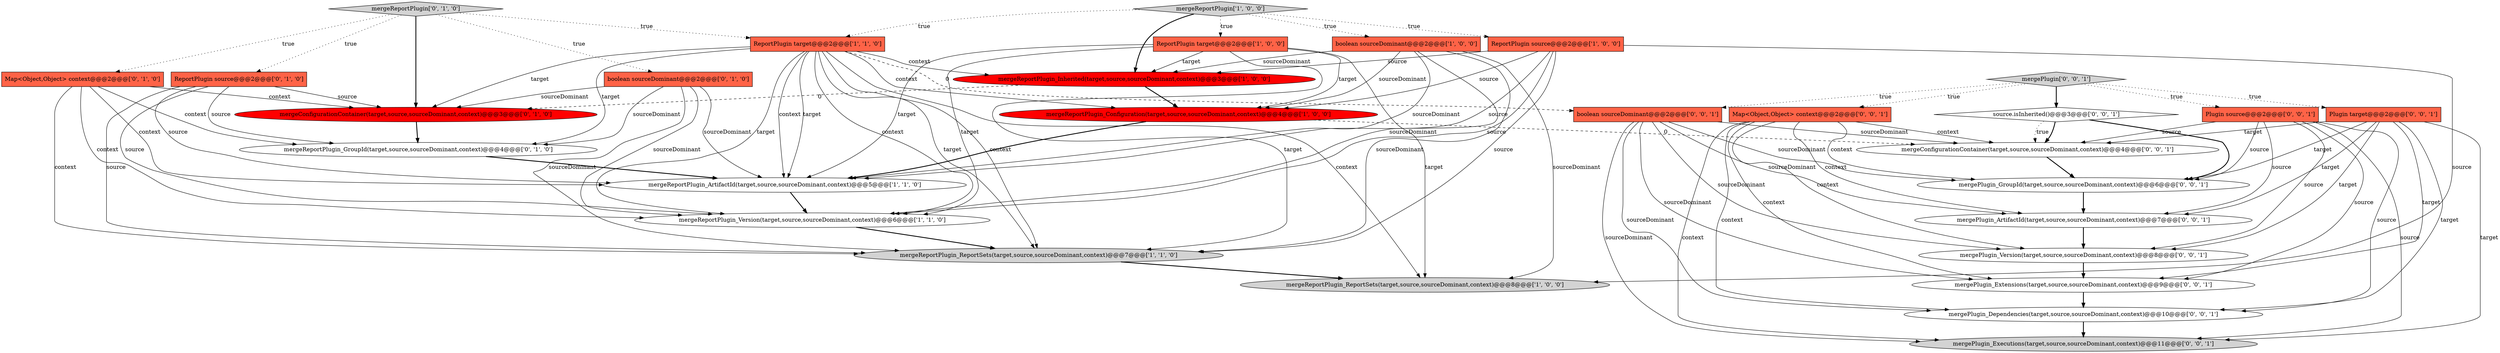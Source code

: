 digraph {
16 [style = filled, label = "mergeReportPlugin['0', '1', '0']", fillcolor = lightgray, shape = diamond image = "AAA0AAABBB2BBB"];
18 [style = filled, label = "mergePlugin_Extensions(target,source,sourceDominant,context)@@@9@@@['0', '0', '1']", fillcolor = white, shape = ellipse image = "AAA0AAABBB3BBB"];
12 [style = filled, label = "Map<Object,Object> context@@@2@@@['0', '1', '0']", fillcolor = tomato, shape = box image = "AAA0AAABBB2BBB"];
3 [style = filled, label = "ReportPlugin source@@@2@@@['1', '0', '0']", fillcolor = tomato, shape = box image = "AAA0AAABBB1BBB"];
10 [style = filled, label = "mergeReportPlugin_Inherited(target,source,sourceDominant,context)@@@3@@@['1', '0', '0']", fillcolor = red, shape = ellipse image = "AAA1AAABBB1BBB"];
13 [style = filled, label = "mergeReportPlugin_GroupId(target,source,sourceDominant,context)@@@4@@@['0', '1', '0']", fillcolor = white, shape = ellipse image = "AAA0AAABBB2BBB"];
19 [style = filled, label = "mergePlugin['0', '0', '1']", fillcolor = lightgray, shape = diamond image = "AAA0AAABBB3BBB"];
8 [style = filled, label = "mergeReportPlugin_ArtifactId(target,source,sourceDominant,context)@@@5@@@['1', '1', '0']", fillcolor = white, shape = ellipse image = "AAA0AAABBB1BBB"];
0 [style = filled, label = "boolean sourceDominant@@@2@@@['1', '0', '0']", fillcolor = tomato, shape = box image = "AAA0AAABBB1BBB"];
20 [style = filled, label = "source.isInherited()@@@3@@@['0', '0', '1']", fillcolor = white, shape = diamond image = "AAA0AAABBB3BBB"];
5 [style = filled, label = "mergeReportPlugin_ReportSets(target,source,sourceDominant,context)@@@7@@@['1', '1', '0']", fillcolor = lightgray, shape = ellipse image = "AAA0AAABBB1BBB"];
21 [style = filled, label = "Plugin source@@@2@@@['0', '0', '1']", fillcolor = tomato, shape = box image = "AAA0AAABBB3BBB"];
22 [style = filled, label = "mergePlugin_ArtifactId(target,source,sourceDominant,context)@@@7@@@['0', '0', '1']", fillcolor = white, shape = ellipse image = "AAA0AAABBB3BBB"];
9 [style = filled, label = "mergeReportPlugin_Version(target,source,sourceDominant,context)@@@6@@@['1', '1', '0']", fillcolor = white, shape = ellipse image = "AAA0AAABBB1BBB"];
28 [style = filled, label = "mergePlugin_Version(target,source,sourceDominant,context)@@@8@@@['0', '0', '1']", fillcolor = white, shape = ellipse image = "AAA0AAABBB3BBB"];
25 [style = filled, label = "mergePlugin_GroupId(target,source,sourceDominant,context)@@@6@@@['0', '0', '1']", fillcolor = white, shape = ellipse image = "AAA0AAABBB3BBB"];
1 [style = filled, label = "mergeReportPlugin['1', '0', '0']", fillcolor = lightgray, shape = diamond image = "AAA0AAABBB1BBB"];
29 [style = filled, label = "mergeConfigurationContainer(target,source,sourceDominant,context)@@@4@@@['0', '0', '1']", fillcolor = white, shape = ellipse image = "AAA0AAABBB3BBB"];
14 [style = filled, label = "boolean sourceDominant@@@2@@@['0', '1', '0']", fillcolor = tomato, shape = box image = "AAA0AAABBB2BBB"];
7 [style = filled, label = "mergeReportPlugin_Configuration(target,source,sourceDominant,context)@@@4@@@['1', '0', '0']", fillcolor = red, shape = ellipse image = "AAA1AAABBB1BBB"];
6 [style = filled, label = "mergeReportPlugin_ReportSets(target,source,sourceDominant,context)@@@8@@@['1', '0', '0']", fillcolor = lightgray, shape = ellipse image = "AAA0AAABBB1BBB"];
11 [style = filled, label = "ReportPlugin source@@@2@@@['0', '1', '0']", fillcolor = tomato, shape = box image = "AAA0AAABBB2BBB"];
27 [style = filled, label = "boolean sourceDominant@@@2@@@['0', '0', '1']", fillcolor = tomato, shape = box image = "AAA0AAABBB3BBB"];
15 [style = filled, label = "mergeConfigurationContainer(target,source,sourceDominant,context)@@@3@@@['0', '1', '0']", fillcolor = red, shape = ellipse image = "AAA1AAABBB2BBB"];
26 [style = filled, label = "Plugin target@@@2@@@['0', '0', '1']", fillcolor = tomato, shape = box image = "AAA0AAABBB3BBB"];
2 [style = filled, label = "ReportPlugin target@@@2@@@['1', '0', '0']", fillcolor = tomato, shape = box image = "AAA0AAABBB1BBB"];
4 [style = filled, label = "ReportPlugin target@@@2@@@['1', '1', '0']", fillcolor = tomato, shape = box image = "AAA0AAABBB1BBB"];
17 [style = filled, label = "mergePlugin_Dependencies(target,source,sourceDominant,context)@@@10@@@['0', '0', '1']", fillcolor = white, shape = ellipse image = "AAA0AAABBB3BBB"];
24 [style = filled, label = "Map<Object,Object> context@@@2@@@['0', '0', '1']", fillcolor = tomato, shape = box image = "AAA0AAABBB3BBB"];
23 [style = filled, label = "mergePlugin_Executions(target,source,sourceDominant,context)@@@11@@@['0', '0', '1']", fillcolor = lightgray, shape = ellipse image = "AAA0AAABBB3BBB"];
25->22 [style = bold, label=""];
27->25 [style = solid, label="sourceDominant"];
21->29 [style = solid, label="source"];
4->9 [style = solid, label="target"];
7->8 [style = bold, label=""];
4->8 [style = solid, label="target"];
0->9 [style = solid, label="sourceDominant"];
1->3 [style = dotted, label="true"];
4->7 [style = solid, label="context"];
0->10 [style = solid, label="sourceDominant"];
14->5 [style = solid, label="sourceDominant"];
2->5 [style = solid, label="target"];
4->10 [style = solid, label="context"];
3->5 [style = solid, label="source"];
9->5 [style = bold, label=""];
14->13 [style = solid, label="sourceDominant"];
24->22 [style = solid, label="context"];
1->0 [style = dotted, label="true"];
26->28 [style = solid, label="target"];
10->15 [style = dashed, label="0"];
15->13 [style = bold, label=""];
27->28 [style = solid, label="sourceDominant"];
28->18 [style = bold, label=""];
14->8 [style = solid, label="sourceDominant"];
4->6 [style = solid, label="context"];
0->8 [style = solid, label="sourceDominant"];
19->20 [style = bold, label=""];
11->8 [style = solid, label="source"];
27->23 [style = solid, label="sourceDominant"];
19->27 [style = dotted, label="true"];
1->4 [style = dotted, label="true"];
19->21 [style = dotted, label="true"];
16->4 [style = dotted, label="true"];
20->25 [style = bold, label=""];
10->7 [style = bold, label=""];
26->29 [style = solid, label="target"];
24->29 [style = solid, label="context"];
27->17 [style = solid, label="sourceDominant"];
26->25 [style = solid, label="target"];
5->6 [style = bold, label=""];
11->15 [style = solid, label="source"];
3->7 [style = solid, label="source"];
3->8 [style = solid, label="source"];
4->9 [style = solid, label="context"];
24->23 [style = solid, label="context"];
27->29 [style = solid, label="sourceDominant"];
21->25 [style = solid, label="source"];
16->14 [style = dotted, label="true"];
14->15 [style = solid, label="sourceDominant"];
26->23 [style = solid, label="target"];
16->11 [style = dotted, label="true"];
3->9 [style = solid, label="source"];
4->13 [style = solid, label="target"];
14->9 [style = solid, label="sourceDominant"];
4->5 [style = solid, label="target"];
24->28 [style = solid, label="context"];
19->26 [style = dotted, label="true"];
4->15 [style = solid, label="target"];
4->8 [style = solid, label="context"];
2->8 [style = solid, label="target"];
21->18 [style = solid, label="source"];
4->27 [style = dashed, label="0"];
22->28 [style = bold, label=""];
26->22 [style = solid, label="target"];
3->6 [style = solid, label="source"];
2->10 [style = solid, label="target"];
21->17 [style = solid, label="source"];
19->24 [style = dotted, label="true"];
24->25 [style = solid, label="context"];
17->23 [style = bold, label=""];
12->8 [style = solid, label="context"];
21->23 [style = solid, label="source"];
24->17 [style = solid, label="context"];
21->28 [style = solid, label="source"];
21->22 [style = solid, label="source"];
2->7 [style = solid, label="target"];
11->13 [style = solid, label="source"];
2->9 [style = solid, label="target"];
3->10 [style = solid, label="source"];
4->5 [style = solid, label="context"];
2->6 [style = solid, label="target"];
12->15 [style = solid, label="context"];
11->9 [style = solid, label="source"];
0->7 [style = solid, label="sourceDominant"];
26->17 [style = solid, label="target"];
11->5 [style = solid, label="source"];
16->15 [style = bold, label=""];
16->12 [style = dotted, label="true"];
27->18 [style = solid, label="sourceDominant"];
20->29 [style = bold, label=""];
18->17 [style = bold, label=""];
0->6 [style = solid, label="sourceDominant"];
12->9 [style = solid, label="context"];
29->25 [style = bold, label=""];
24->18 [style = solid, label="context"];
0->5 [style = solid, label="sourceDominant"];
27->22 [style = solid, label="sourceDominant"];
12->5 [style = solid, label="context"];
20->29 [style = dotted, label="true"];
8->9 [style = bold, label=""];
7->29 [style = dashed, label="0"];
13->8 [style = bold, label=""];
1->2 [style = dotted, label="true"];
26->18 [style = solid, label="target"];
1->10 [style = bold, label=""];
12->13 [style = solid, label="context"];
}
